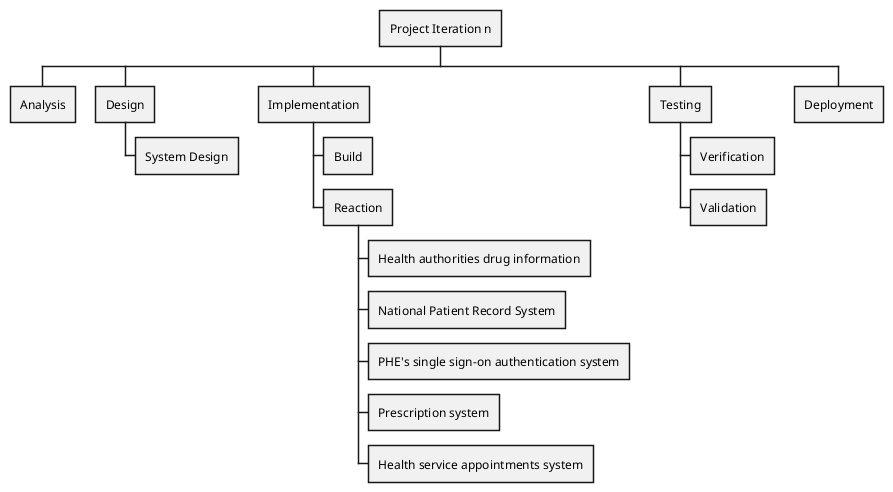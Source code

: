 @startwbs

' !define LIGHRED
' !includeurl https://raw.githubusercontent.com/Drakemor/RedDress-PlantUML/master/style.puml


* Project Iteration n
** Analysis
** Design
*** System Design
** Implementation
*** Build
*** Reaction
**** Health authorities drug information
**** National Patient Record System
**** PHE's single sign-on authentication system
**** Prescription system
**** Health service appointments system
** Testing
*** Verification
*** Validation
** Deployment


@endwbs